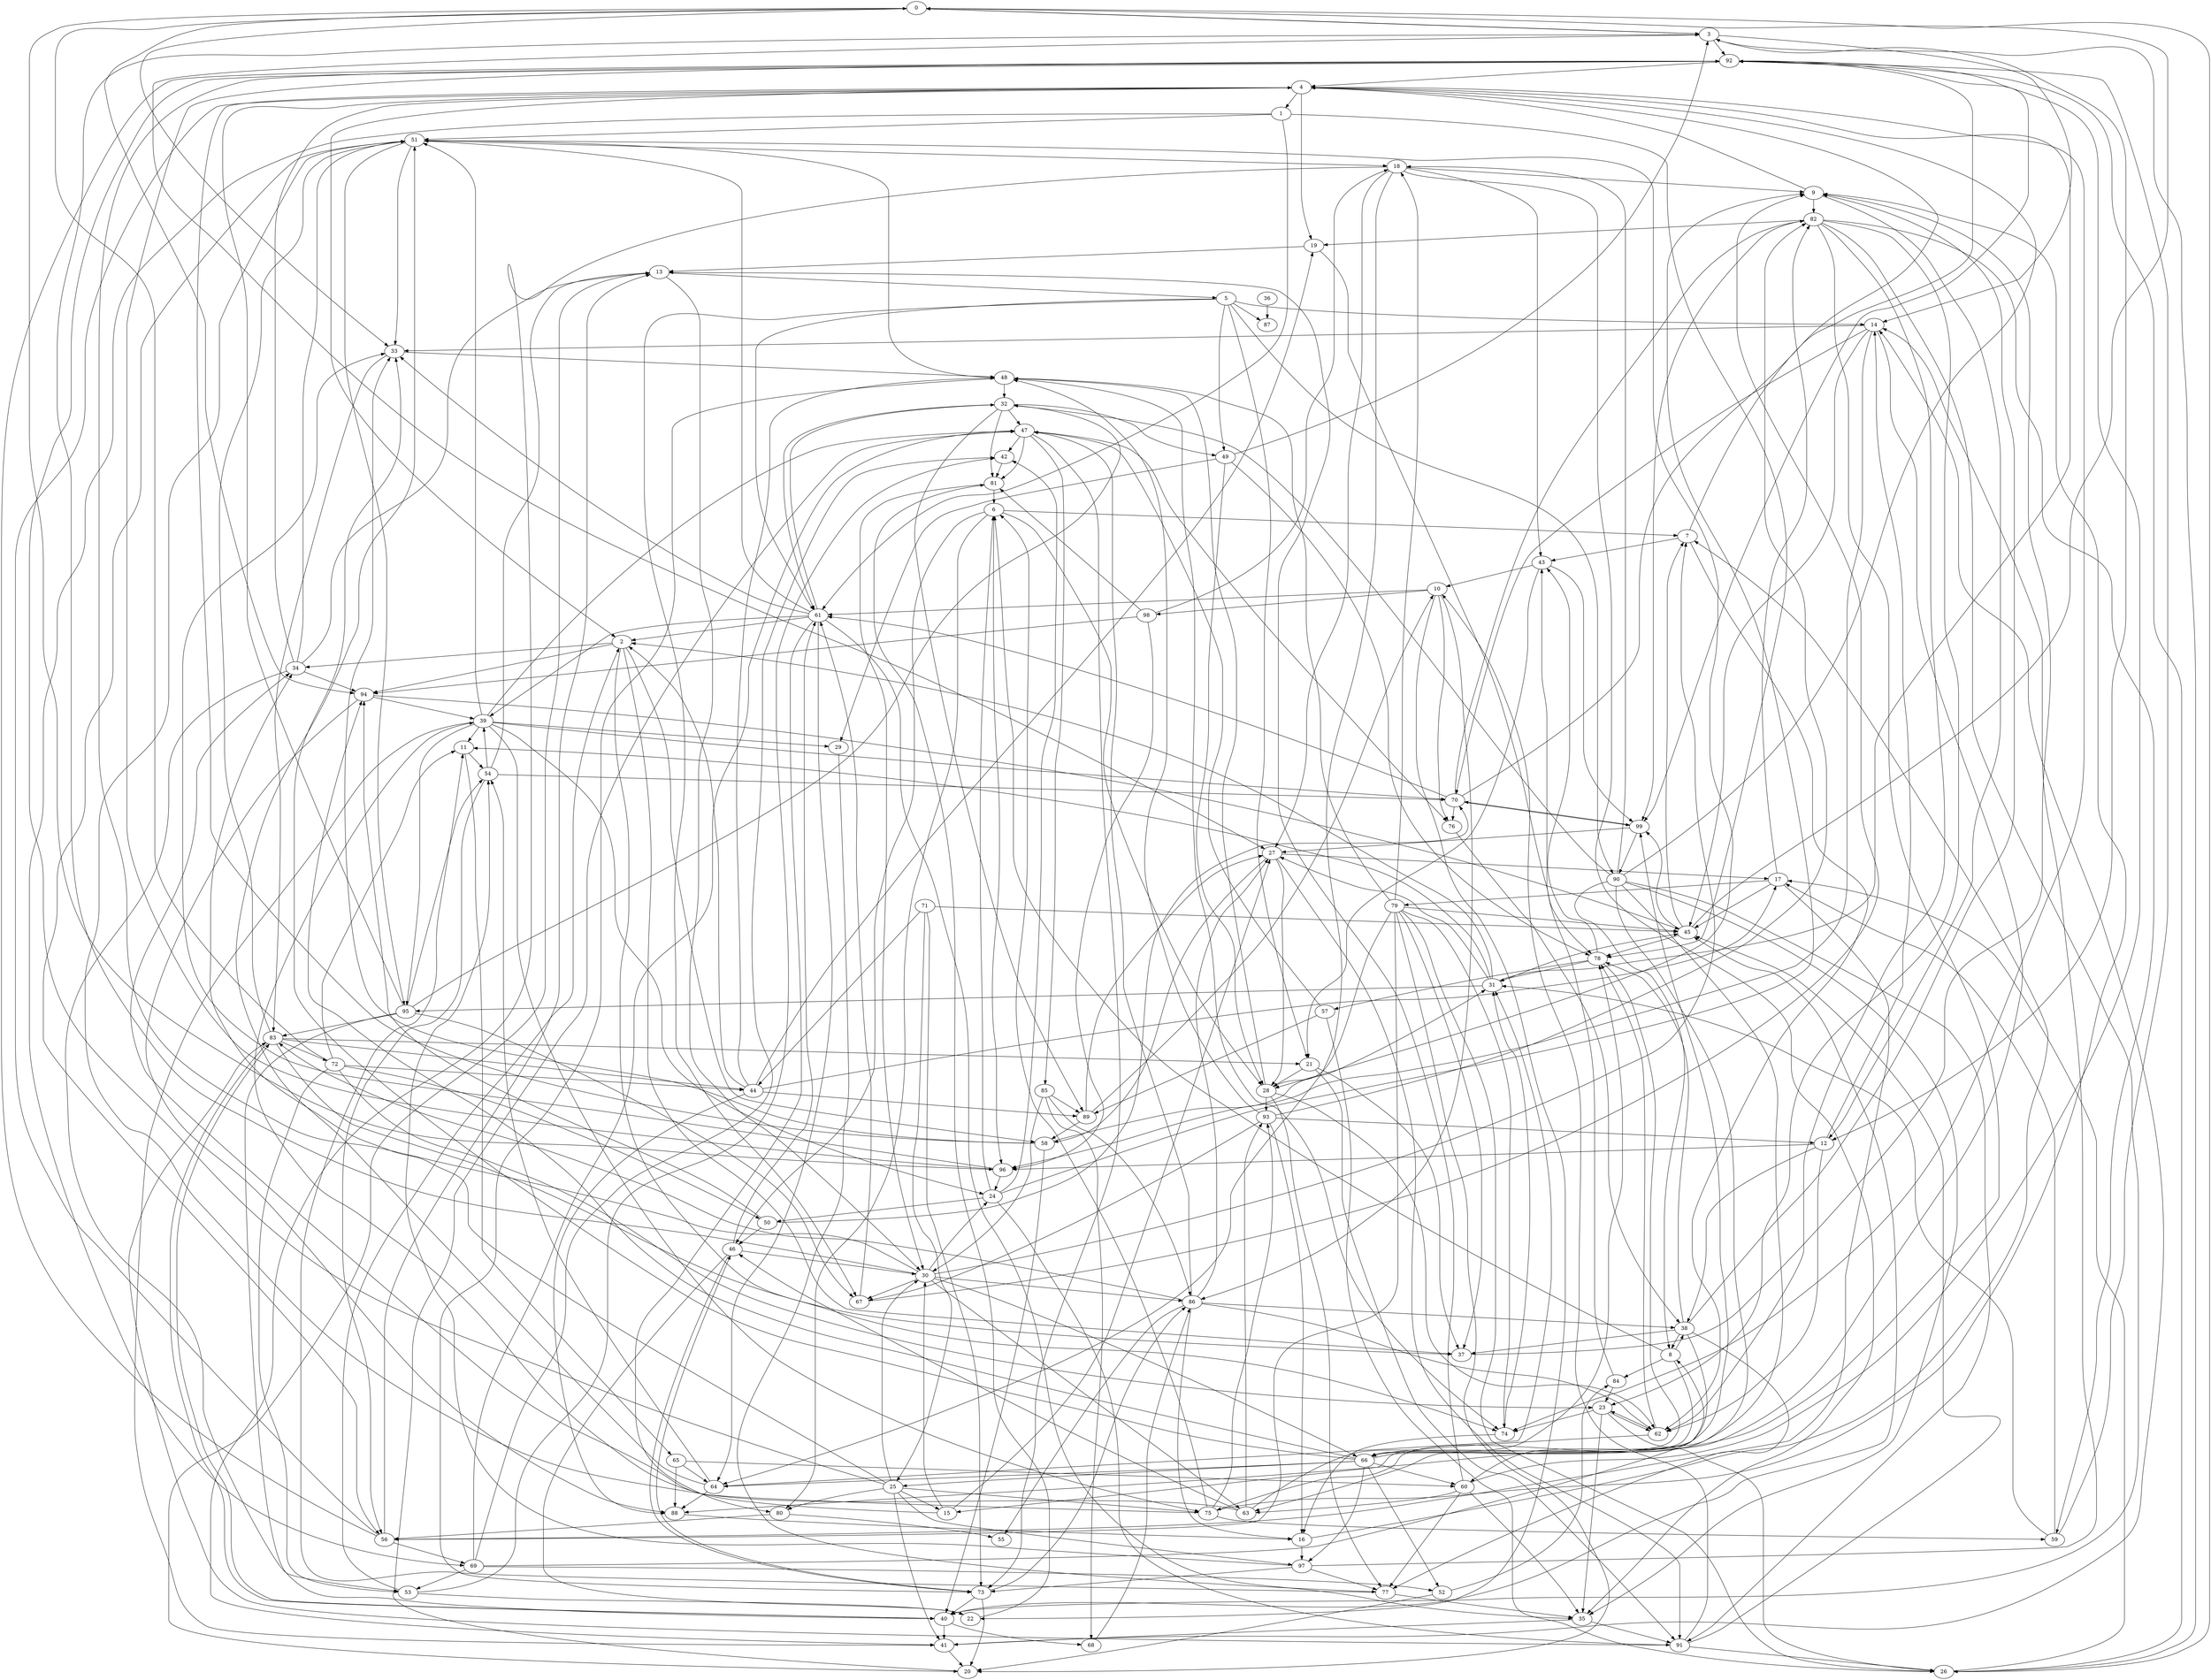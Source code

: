 digraph my_graph {
0;
1;
2;
3;
4;
5;
6;
7;
8;
9;
10;
11;
12;
13;
14;
15;
16;
17;
18;
19;
20;
21;
22;
23;
24;
25;
26;
27;
28;
29;
30;
31;
32;
33;
34;
35;
36;
37;
38;
39;
40;
41;
42;
43;
44;
45;
46;
47;
48;
49;
50;
51;
52;
53;
54;
55;
56;
57;
58;
59;
60;
61;
62;
63;
64;
65;
66;
67;
68;
69;
70;
71;
72;
73;
74;
75;
76;
77;
78;
79;
80;
81;
82;
83;
84;
85;
86;
87;
88;
89;
90;
91;
92;
93;
94;
95;
96;
97;
98;
99;
60->63
60->13
82->23
72->53
30->86
83->44
0->94
79->26
90->63
33->83
3->14
57->89
5->90
31->45
53->2
15->30
53->42
38->8
63->51
62->66
98->94
63->46
53->22
7->62
93->48
34->4
25->41
83->37
25->75
61->35
82->59
97->54
24->91
17->56
20->47
44->89
61->33
93->82
85->86
17->79
2->74
68->86
12->38
58->33
56->4
2->94
74->31
38->9
61->64
99->70
8->38
28->48
0->3
86->38
14->45
90->75
80->55
71->25
31->2
25->15
63->93
66->94
86->47
54->13
94->45
2->58
0->26
54->70
10->61
83->72
43->10
46->61
12->96
32->47
32->49
95->67
24->6
85->30
51->48
18->64
58->31
73->86
23->35
99->90
38->77
85->68
6->28
75->9
84->23
17->45
30->92
69->8
40->68
66->52
98->18
63->78
18->35
47->73
6->80
39->70
65->88
61->32
8->84
86->16
1->51
13->30
45->78
41->20
36->87
35->91
1->69
34->51
51->95
38->15
50->70
32->61
95->40
32->81
25->97
72->44
56->92
86->55
92->99
51->56
59->31
89->10
67->61
43->99
60->92
31->27
96->24
24->42
18->9
4->1
39->24
64->54
33->48
5->21
32->89
64->88
27->17
23->26
49->28
39->95
4->19
44->88
30->67
90->8
24->50
82->62
18->27
31->11
16->97
86->83
72->0
66->97
95->32
14->60
10->22
95->4
96->92
29->77
17->82
3->12
61->39
7->43
86->27
25->34
14->96
90->18
71->44
42->81
11->54
48->74
31->4
80->56
52->20
39->75
67->9
21->37
71->73
34->94
92->4
94->39
28->77
97->73
93->16
27->58
66->60
35->41
56->69
70->61
5->49
94->88
70->4
1->61
45->0
45->7
97->77
75->59
25->92
39->11
12->14
61->80
78->31
26->92
59->17
91->26
95->54
0->33
54->56
78->66
13->5
27->28
75->93
74->16
97->14
69->42
49->29
30->24
90->35
49->3
23->62
7->92
6->46
28->62
44->19
57->47
66->33
47->85
79->56
50->46
15->39
62->23
70->99
52->84
61->2
66->99
47->76
90->91
62->78
16->7
10->86
2->37
4->74
71->45
78->57
26->3
40->83
79->28
59->92
43->21
58->40
77->11
96->33
91->45
30->7
11->65
44->48
72->23
9->82
31->95
25->80
5->61
23->74
49->78
8->6
66->64
61->51
89->58
38->37
28->93
73->40
83->51
14->33
76->38
6->7
79->74
39->29
46->73
79->20
39->41
39->51
58->4
82->88
30->3
19->13
13->20
54->39
85->89
51->18
69->52
82->40
22->81
60->77
98->96
51->28
18->41
73->46
95->83
86->62
82->99
78->43
99->27
24->9
56->13
41->14
0->96
60->35
48->73
10->98
8->66
46->22
25->30
15->27
73->20
3->92
14->70
64->31
83->21
40->41
45->99
83->40
64->51
5->87
21->91
39->47
37->9
91->10
5->67
46->30
70->82
19->78
30->66
70->76
5->14
79->18
38->78
2->34
4->2
79->45
47->42
50->94
6->96
9->12
89->27
3->0
84->43
79->37
9->4
81->6
47->81
21->28
88->16
90->32
66->25
69->53
44->2
90->4
75->34
34->13
75->6
65->60
65->64
12->62
48->32
72->11
98->81
10->76
79->48
44->17
91->83
27->91
34->53
40->45
93->12
69->47
82->19
51->33
57->26
1->78
18->43
72->50
81->30
77->35
93->67
3->27
26->17
30->63
}